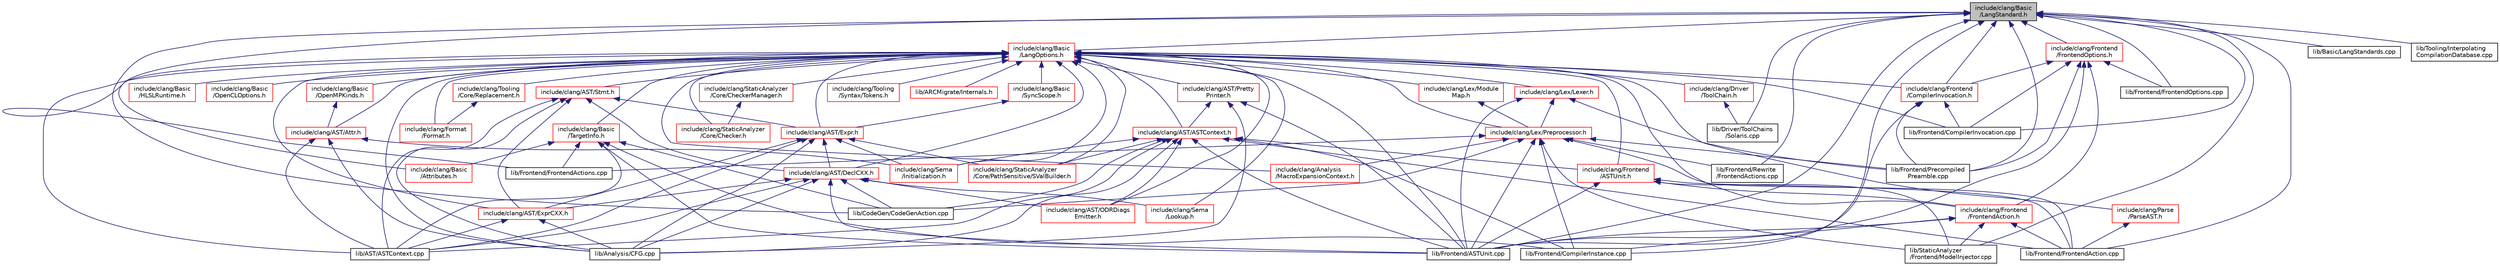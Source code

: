 digraph "include/clang/Basic/LangStandard.h"
{
 // LATEX_PDF_SIZE
  bgcolor="transparent";
  edge [fontname="Helvetica",fontsize="10",labelfontname="Helvetica",labelfontsize="10"];
  node [fontname="Helvetica",fontsize="10",shape=record];
  Node1 [label="include/clang/Basic\l/LangStandard.h",height=0.2,width=0.4,color="black", fillcolor="grey75", style="filled", fontcolor="black",tooltip=" "];
  Node1 -> Node2 [dir="back",color="midnightblue",fontsize="10",style="solid",fontname="Helvetica"];
  Node2 [label="include/clang/Basic\l/LangOptions.h",height=0.2,width=0.4,color="red",URL="$LangOptions_8h.html",tooltip=" "];
  Node2 -> Node3 [dir="back",color="midnightblue",fontsize="10",style="solid",fontname="Helvetica"];
  Node3 [label="include/clang/Analysis\l/MacroExpansionContext.h",height=0.2,width=0.4,color="red",URL="$MacroExpansionContext_8h.html",tooltip=" "];
  Node2 -> Node13 [dir="back",color="midnightblue",fontsize="10",style="solid",fontname="Helvetica"];
  Node13 [label="include/clang/AST/ASTContext.h",height=0.2,width=0.4,color="red",URL="$ASTContext_8h.html",tooltip=" "];
  Node13 -> Node657 [dir="back",color="midnightblue",fontsize="10",style="solid",fontname="Helvetica"];
  Node657 [label="include/clang/AST/ODRDiags\lEmitter.h",height=0.2,width=0.4,color="red",URL="$ODRDiagsEmitter_8h.html",tooltip=" "];
  Node13 -> Node676 [dir="back",color="midnightblue",fontsize="10",style="solid",fontname="Helvetica"];
  Node676 [label="include/clang/Frontend\l/ASTUnit.h",height=0.2,width=0.4,color="red",URL="$ASTUnit_8h.html",tooltip=" "];
  Node676 -> Node677 [dir="back",color="midnightblue",fontsize="10",style="solid",fontname="Helvetica"];
  Node677 [label="include/clang/Frontend\l/FrontendAction.h",height=0.2,width=0.4,color="red",URL="$FrontendAction_8h.html",tooltip=" "];
  Node677 -> Node392 [dir="back",color="midnightblue",fontsize="10",style="solid",fontname="Helvetica"];
  Node392 [label="lib/Frontend/ASTUnit.cpp",height=0.2,width=0.4,color="black",URL="$ASTUnit_8cpp.html",tooltip=" "];
  Node677 -> Node394 [dir="back",color="midnightblue",fontsize="10",style="solid",fontname="Helvetica"];
  Node394 [label="lib/Frontend/CompilerInstance.cpp",height=0.2,width=0.4,color="black",URL="$CompilerInstance_8cpp.html",tooltip=" "];
  Node677 -> Node396 [dir="back",color="midnightblue",fontsize="10",style="solid",fontname="Helvetica"];
  Node396 [label="lib/Frontend/FrontendAction.cpp",height=0.2,width=0.4,color="black",URL="$FrontendAction_8cpp.html",tooltip=" "];
  Node677 -> Node402 [dir="back",color="midnightblue",fontsize="10",style="solid",fontname="Helvetica"];
  Node402 [label="lib/StaticAnalyzer\l/Frontend/ModelInjector.cpp",height=0.2,width=0.4,color="black",URL="$ModelInjector_8cpp.html",tooltip=" "];
  Node676 -> Node392 [dir="back",color="midnightblue",fontsize="10",style="solid",fontname="Helvetica"];
  Node676 -> Node396 [dir="back",color="midnightblue",fontsize="10",style="solid",fontname="Helvetica"];
  Node676 -> Node402 [dir="back",color="midnightblue",fontsize="10",style="solid",fontname="Helvetica"];
  Node13 -> Node641 [dir="back",color="midnightblue",fontsize="10",style="solid",fontname="Helvetica"];
  Node641 [label="include/clang/Sema\l/Initialization.h",height=0.2,width=0.4,color="red",URL="$Initialization_8h.html",tooltip=" "];
  Node13 -> Node609 [dir="back",color="midnightblue",fontsize="10",style="solid",fontname="Helvetica"];
  Node609 [label="include/clang/StaticAnalyzer\l/Core/PathSensitive/SValBuilder.h",height=0.2,width=0.4,color="red",URL="$SValBuilder_8h.html",tooltip=" "];
  Node13 -> Node325 [dir="back",color="midnightblue",fontsize="10",style="solid",fontname="Helvetica"];
  Node325 [label="lib/Analysis/CFG.cpp",height=0.2,width=0.4,color="black",URL="$CFG_8cpp.html",tooltip=" "];
  Node13 -> Node76 [dir="back",color="midnightblue",fontsize="10",style="solid",fontname="Helvetica"];
  Node76 [label="lib/AST/ASTContext.cpp",height=0.2,width=0.4,color="black",URL="$ASTContext_8cpp.html",tooltip=" "];
  Node13 -> Node170 [dir="back",color="midnightblue",fontsize="10",style="solid",fontname="Helvetica"];
  Node170 [label="lib/CodeGen/CodeGenAction.cpp",height=0.2,width=0.4,color="black",URL="$CodeGenAction_8cpp.html",tooltip=" "];
  Node13 -> Node392 [dir="back",color="midnightblue",fontsize="10",style="solid",fontname="Helvetica"];
  Node13 -> Node394 [dir="back",color="midnightblue",fontsize="10",style="solid",fontname="Helvetica"];
  Node13 -> Node396 [dir="back",color="midnightblue",fontsize="10",style="solid",fontname="Helvetica"];
  Node2 -> Node743 [dir="back",color="midnightblue",fontsize="10",style="solid",fontname="Helvetica"];
  Node743 [label="include/clang/AST/Attr.h",height=0.2,width=0.4,color="red",URL="$Attr_8h.html",tooltip=" "];
  Node743 -> Node641 [dir="back",color="midnightblue",fontsize="10",style="solid",fontname="Helvetica"];
  Node743 -> Node325 [dir="back",color="midnightblue",fontsize="10",style="solid",fontname="Helvetica"];
  Node743 -> Node76 [dir="back",color="midnightblue",fontsize="10",style="solid",fontname="Helvetica"];
  Node2 -> Node748 [dir="back",color="midnightblue",fontsize="10",style="solid",fontname="Helvetica"];
  Node748 [label="include/clang/AST/DeclCXX.h",height=0.2,width=0.4,color="red",URL="$DeclCXX_8h.html",tooltip=" "];
  Node748 -> Node413 [dir="back",color="midnightblue",fontsize="10",style="solid",fontname="Helvetica"];
  Node413 [label="include/clang/AST/ExprCXX.h",height=0.2,width=0.4,color="red",URL="$ExprCXX_8h.html",tooltip=" "];
  Node413 -> Node325 [dir="back",color="midnightblue",fontsize="10",style="solid",fontname="Helvetica"];
  Node413 -> Node76 [dir="back",color="midnightblue",fontsize="10",style="solid",fontname="Helvetica"];
  Node748 -> Node657 [dir="back",color="midnightblue",fontsize="10",style="solid",fontname="Helvetica"];
  Node748 -> Node366 [dir="back",color="midnightblue",fontsize="10",style="solid",fontname="Helvetica"];
  Node366 [label="include/clang/Sema\l/Lookup.h",height=0.2,width=0.4,color="red",URL="$Sema_2Lookup_8h.html",tooltip=" "];
  Node748 -> Node325 [dir="back",color="midnightblue",fontsize="10",style="solid",fontname="Helvetica"];
  Node748 -> Node76 [dir="back",color="midnightblue",fontsize="10",style="solid",fontname="Helvetica"];
  Node748 -> Node170 [dir="back",color="midnightblue",fontsize="10",style="solid",fontname="Helvetica"];
  Node748 -> Node392 [dir="back",color="midnightblue",fontsize="10",style="solid",fontname="Helvetica"];
  Node2 -> Node794 [dir="back",color="midnightblue",fontsize="10",style="solid",fontname="Helvetica"];
  Node794 [label="include/clang/AST/Expr.h",height=0.2,width=0.4,color="red",URL="$Expr_8h.html",tooltip=" "];
  Node794 -> Node748 [dir="back",color="midnightblue",fontsize="10",style="solid",fontname="Helvetica"];
  Node794 -> Node413 [dir="back",color="midnightblue",fontsize="10",style="solid",fontname="Helvetica"];
  Node794 -> Node641 [dir="back",color="midnightblue",fontsize="10",style="solid",fontname="Helvetica"];
  Node794 -> Node609 [dir="back",color="midnightblue",fontsize="10",style="solid",fontname="Helvetica"];
  Node794 -> Node325 [dir="back",color="midnightblue",fontsize="10",style="solid",fontname="Helvetica"];
  Node794 -> Node76 [dir="back",color="midnightblue",fontsize="10",style="solid",fontname="Helvetica"];
  Node2 -> Node413 [dir="back",color="midnightblue",fontsize="10",style="solid",fontname="Helvetica"];
  Node2 -> Node657 [dir="back",color="midnightblue",fontsize="10",style="solid",fontname="Helvetica"];
  Node2 -> Node814 [dir="back",color="midnightblue",fontsize="10",style="solid",fontname="Helvetica"];
  Node814 [label="include/clang/AST/Pretty\lPrinter.h",height=0.2,width=0.4,color="red",URL="$PrettyPrinter_8h.html",tooltip=" "];
  Node814 -> Node13 [dir="back",color="midnightblue",fontsize="10",style="solid",fontname="Helvetica"];
  Node814 -> Node325 [dir="back",color="midnightblue",fontsize="10",style="solid",fontname="Helvetica"];
  Node814 -> Node392 [dir="back",color="midnightblue",fontsize="10",style="solid",fontname="Helvetica"];
  Node2 -> Node815 [dir="back",color="midnightblue",fontsize="10",style="solid",fontname="Helvetica"];
  Node815 [label="include/clang/AST/Stmt.h",height=0.2,width=0.4,color="red",URL="$Stmt_8h.html",tooltip=" "];
  Node815 -> Node748 [dir="back",color="midnightblue",fontsize="10",style="solid",fontname="Helvetica"];
  Node815 -> Node794 [dir="back",color="midnightblue",fontsize="10",style="solid",fontname="Helvetica"];
  Node815 -> Node413 [dir="back",color="midnightblue",fontsize="10",style="solid",fontname="Helvetica"];
  Node815 -> Node325 [dir="back",color="midnightblue",fontsize="10",style="solid",fontname="Helvetica"];
  Node815 -> Node76 [dir="back",color="midnightblue",fontsize="10",style="solid",fontname="Helvetica"];
  Node2 -> Node824 [dir="back",color="midnightblue",fontsize="10",style="solid",fontname="Helvetica"];
  Node824 [label="include/clang/Basic\l/Attributes.h",height=0.2,width=0.4,color="red",URL="$Attributes_8h.html",tooltip=" "];
  Node2 -> Node827 [dir="back",color="midnightblue",fontsize="10",style="solid",fontname="Helvetica"];
  Node827 [label="include/clang/Basic\l/HLSLRuntime.h",height=0.2,width=0.4,color="red",URL="$HLSLRuntime_8h.html",tooltip=" "];
  Node2 -> Node829 [dir="back",color="midnightblue",fontsize="10",style="solid",fontname="Helvetica"];
  Node829 [label="include/clang/Basic\l/OpenCLOptions.h",height=0.2,width=0.4,color="red",URL="$OpenCLOptions_8h.html",tooltip=" "];
  Node2 -> Node900 [dir="back",color="midnightblue",fontsize="10",style="solid",fontname="Helvetica"];
  Node900 [label="include/clang/Basic\l/OpenMPKinds.h",height=0.2,width=0.4,color="red",URL="$OpenMPKinds_8h.html",tooltip=" "];
  Node900 -> Node743 [dir="back",color="midnightblue",fontsize="10",style="solid",fontname="Helvetica"];
  Node2 -> Node902 [dir="back",color="midnightblue",fontsize="10",style="solid",fontname="Helvetica"];
  Node902 [label="include/clang/Basic\l/SyncScope.h",height=0.2,width=0.4,color="red",URL="$SyncScope_8h.html",tooltip=" "];
  Node902 -> Node794 [dir="back",color="midnightblue",fontsize="10",style="solid",fontname="Helvetica"];
  Node2 -> Node831 [dir="back",color="midnightblue",fontsize="10",style="solid",fontname="Helvetica"];
  Node831 [label="include/clang/Basic\l/TargetInfo.h",height=0.2,width=0.4,color="red",URL="$include_2clang_2Basic_2TargetInfo_8h.html",tooltip=" "];
  Node831 -> Node824 [dir="back",color="midnightblue",fontsize="10",style="solid",fontname="Helvetica"];
  Node831 -> Node76 [dir="back",color="midnightblue",fontsize="10",style="solid",fontname="Helvetica"];
  Node831 -> Node170 [dir="back",color="midnightblue",fontsize="10",style="solid",fontname="Helvetica"];
  Node831 -> Node392 [dir="back",color="midnightblue",fontsize="10",style="solid",fontname="Helvetica"];
  Node831 -> Node394 [dir="back",color="midnightblue",fontsize="10",style="solid",fontname="Helvetica"];
  Node831 -> Node383 [dir="back",color="midnightblue",fontsize="10",style="solid",fontname="Helvetica"];
  Node383 [label="lib/Frontend/FrontendActions.cpp",height=0.2,width=0.4,color="black",URL="$Frontend_2FrontendActions_8cpp.html",tooltip=" "];
  Node2 -> Node903 [dir="back",color="midnightblue",fontsize="10",style="solid",fontname="Helvetica"];
  Node903 [label="include/clang/Driver\l/ToolChain.h",height=0.2,width=0.4,color="red",URL="$ToolChain_8h.html",tooltip=" "];
  Node903 -> Node977 [dir="back",color="midnightblue",fontsize="10",style="solid",fontname="Helvetica"];
  Node977 [label="lib/Driver/ToolChains\l/Solaris.cpp",height=0.2,width=0.4,color="black",URL="$Solaris_8cpp.html",tooltip=" "];
  Node2 -> Node1035 [dir="back",color="midnightblue",fontsize="10",style="solid",fontname="Helvetica"];
  Node1035 [label="include/clang/Format\l/Format.h",height=0.2,width=0.4,color="red",URL="$Format_8h.html",tooltip=" "];
  Node2 -> Node676 [dir="back",color="midnightblue",fontsize="10",style="solid",fontname="Helvetica"];
  Node2 -> Node432 [dir="back",color="midnightblue",fontsize="10",style="solid",fontname="Helvetica"];
  Node432 [label="include/clang/Frontend\l/CompilerInvocation.h",height=0.2,width=0.4,color="red",URL="$CompilerInvocation_8h.html",tooltip=" "];
  Node432 -> Node392 [dir="back",color="midnightblue",fontsize="10",style="solid",fontname="Helvetica"];
  Node432 -> Node443 [dir="back",color="midnightblue",fontsize="10",style="solid",fontname="Helvetica"];
  Node443 [label="lib/Frontend/CompilerInvocation.cpp",height=0.2,width=0.4,color="black",URL="$CompilerInvocation_8cpp.html",tooltip=" "];
  Node432 -> Node404 [dir="back",color="midnightblue",fontsize="10",style="solid",fontname="Helvetica"];
  Node404 [label="lib/Frontend/Precompiled\lPreamble.cpp",height=0.2,width=0.4,color="black",URL="$PrecompiledPreamble_8cpp.html",tooltip=" "];
  Node2 -> Node677 [dir="back",color="midnightblue",fontsize="10",style="solid",fontname="Helvetica"];
  Node2 -> Node1075 [dir="back",color="midnightblue",fontsize="10",style="solid",fontname="Helvetica"];
  Node1075 [label="include/clang/Lex/Lexer.h",height=0.2,width=0.4,color="red",URL="$Lexer_8h.html",tooltip=" "];
  Node1075 -> Node1077 [dir="back",color="midnightblue",fontsize="10",style="solid",fontname="Helvetica"];
  Node1077 [label="include/clang/Lex/Preprocessor.h",height=0.2,width=0.4,color="red",URL="$Preprocessor_8h.html",tooltip=" "];
  Node1077 -> Node3 [dir="back",color="midnightblue",fontsize="10",style="solid",fontname="Helvetica"];
  Node1077 -> Node170 [dir="back",color="midnightblue",fontsize="10",style="solid",fontname="Helvetica"];
  Node1077 -> Node392 [dir="back",color="midnightblue",fontsize="10",style="solid",fontname="Helvetica"];
  Node1077 -> Node394 [dir="back",color="midnightblue",fontsize="10",style="solid",fontname="Helvetica"];
  Node1077 -> Node396 [dir="back",color="midnightblue",fontsize="10",style="solid",fontname="Helvetica"];
  Node1077 -> Node383 [dir="back",color="midnightblue",fontsize="10",style="solid",fontname="Helvetica"];
  Node1077 -> Node404 [dir="back",color="midnightblue",fontsize="10",style="solid",fontname="Helvetica"];
  Node1077 -> Node399 [dir="back",color="midnightblue",fontsize="10",style="solid",fontname="Helvetica"];
  Node399 [label="lib/Frontend/Rewrite\l/FrontendActions.cpp",height=0.2,width=0.4,color="black",URL="$Frontend_2Rewrite_2FrontendActions_8cpp.html",tooltip=" "];
  Node1077 -> Node402 [dir="back",color="midnightblue",fontsize="10",style="solid",fontname="Helvetica"];
  Node1075 -> Node392 [dir="back",color="midnightblue",fontsize="10",style="solid",fontname="Helvetica"];
  Node1075 -> Node404 [dir="back",color="midnightblue",fontsize="10",style="solid",fontname="Helvetica"];
  Node2 -> Node1119 [dir="back",color="midnightblue",fontsize="10",style="solid",fontname="Helvetica"];
  Node1119 [label="include/clang/Lex/Module\lMap.h",height=0.2,width=0.4,color="red",URL="$ModuleMap_8h.html",tooltip=" "];
  Node1119 -> Node1077 [dir="back",color="midnightblue",fontsize="10",style="solid",fontname="Helvetica"];
  Node2 -> Node1077 [dir="back",color="midnightblue",fontsize="10",style="solid",fontname="Helvetica"];
  Node2 -> Node1126 [dir="back",color="midnightblue",fontsize="10",style="solid",fontname="Helvetica"];
  Node1126 [label="include/clang/Parse\l/ParseAST.h",height=0.2,width=0.4,color="red",URL="$ParseAST_8h.html",tooltip=" "];
  Node1126 -> Node396 [dir="back",color="midnightblue",fontsize="10",style="solid",fontname="Helvetica"];
  Node2 -> Node641 [dir="back",color="midnightblue",fontsize="10",style="solid",fontname="Helvetica"];
  Node2 -> Node366 [dir="back",color="midnightblue",fontsize="10",style="solid",fontname="Helvetica"];
  Node2 -> Node578 [dir="back",color="midnightblue",fontsize="10",style="solid",fontname="Helvetica"];
  Node578 [label="include/clang/StaticAnalyzer\l/Core/Checker.h",height=0.2,width=0.4,color="red",URL="$Checker_8h.html",tooltip=" "];
  Node2 -> Node581 [dir="back",color="midnightblue",fontsize="10",style="solid",fontname="Helvetica"];
  Node581 [label="include/clang/StaticAnalyzer\l/Core/CheckerManager.h",height=0.2,width=0.4,color="red",URL="$CheckerManager_8h.html",tooltip=" "];
  Node581 -> Node578 [dir="back",color="midnightblue",fontsize="10",style="solid",fontname="Helvetica"];
  Node2 -> Node609 [dir="back",color="midnightblue",fontsize="10",style="solid",fontname="Helvetica"];
  Node2 -> Node1127 [dir="back",color="midnightblue",fontsize="10",style="solid",fontname="Helvetica"];
  Node1127 [label="include/clang/Tooling\l/Core/Replacement.h",height=0.2,width=0.4,color="red",URL="$Replacement_8h.html",tooltip=" "];
  Node1127 -> Node1035 [dir="back",color="midnightblue",fontsize="10",style="solid",fontname="Helvetica"];
  Node2 -> Node1134 [dir="back",color="midnightblue",fontsize="10",style="solid",fontname="Helvetica"];
  Node1134 [label="include/clang/Tooling\l/Syntax/Tokens.h",height=0.2,width=0.4,color="red",URL="$Tokens_8h.html",tooltip=" "];
  Node2 -> Node325 [dir="back",color="midnightblue",fontsize="10",style="solid",fontname="Helvetica"];
  Node2 -> Node1139 [dir="back",color="midnightblue",fontsize="10",style="solid",fontname="Helvetica"];
  Node1139 [label="lib/ARCMigrate/Internals.h",height=0.2,width=0.4,color="red",URL="$Internals_8h.html",tooltip=" "];
  Node2 -> Node76 [dir="back",color="midnightblue",fontsize="10",style="solid",fontname="Helvetica"];
  Node2 -> Node392 [dir="back",color="midnightblue",fontsize="10",style="solid",fontname="Helvetica"];
  Node2 -> Node443 [dir="back",color="midnightblue",fontsize="10",style="solid",fontname="Helvetica"];
  Node1 -> Node432 [dir="back",color="midnightblue",fontsize="10",style="solid",fontname="Helvetica"];
  Node1 -> Node1143 [dir="back",color="midnightblue",fontsize="10",style="solid",fontname="Helvetica"];
  Node1143 [label="include/clang/Frontend\l/FrontendOptions.h",height=0.2,width=0.4,color="red",URL="$FrontendOptions_8h.html",tooltip=" "];
  Node1143 -> Node432 [dir="back",color="midnightblue",fontsize="10",style="solid",fontname="Helvetica"];
  Node1143 -> Node677 [dir="back",color="midnightblue",fontsize="10",style="solid",fontname="Helvetica"];
  Node1143 -> Node392 [dir="back",color="midnightblue",fontsize="10",style="solid",fontname="Helvetica"];
  Node1143 -> Node443 [dir="back",color="midnightblue",fontsize="10",style="solid",fontname="Helvetica"];
  Node1143 -> Node1145 [dir="back",color="midnightblue",fontsize="10",style="solid",fontname="Helvetica"];
  Node1145 [label="lib/Frontend/FrontendOptions.cpp",height=0.2,width=0.4,color="black",URL="$FrontendOptions_8cpp.html",tooltip=" "];
  Node1143 -> Node404 [dir="back",color="midnightblue",fontsize="10",style="solid",fontname="Helvetica"];
  Node1 -> Node1146 [dir="back",color="midnightblue",fontsize="10",style="solid",fontname="Helvetica"];
  Node1146 [label="lib/Basic/LangStandards.cpp",height=0.2,width=0.4,color="black",URL="$LangStandards_8cpp.html",tooltip=" "];
  Node1 -> Node170 [dir="back",color="midnightblue",fontsize="10",style="solid",fontname="Helvetica"];
  Node1 -> Node977 [dir="back",color="midnightblue",fontsize="10",style="solid",fontname="Helvetica"];
  Node1 -> Node392 [dir="back",color="midnightblue",fontsize="10",style="solid",fontname="Helvetica"];
  Node1 -> Node394 [dir="back",color="midnightblue",fontsize="10",style="solid",fontname="Helvetica"];
  Node1 -> Node443 [dir="back",color="midnightblue",fontsize="10",style="solid",fontname="Helvetica"];
  Node1 -> Node396 [dir="back",color="midnightblue",fontsize="10",style="solid",fontname="Helvetica"];
  Node1 -> Node383 [dir="back",color="midnightblue",fontsize="10",style="solid",fontname="Helvetica"];
  Node1 -> Node1145 [dir="back",color="midnightblue",fontsize="10",style="solid",fontname="Helvetica"];
  Node1 -> Node404 [dir="back",color="midnightblue",fontsize="10",style="solid",fontname="Helvetica"];
  Node1 -> Node399 [dir="back",color="midnightblue",fontsize="10",style="solid",fontname="Helvetica"];
  Node1 -> Node402 [dir="back",color="midnightblue",fontsize="10",style="solid",fontname="Helvetica"];
  Node1 -> Node1022 [dir="back",color="midnightblue",fontsize="10",style="solid",fontname="Helvetica"];
  Node1022 [label="lib/Tooling/Interpolating\lCompilationDatabase.cpp",height=0.2,width=0.4,color="black",URL="$InterpolatingCompilationDatabase_8cpp.html",tooltip=" "];
}
